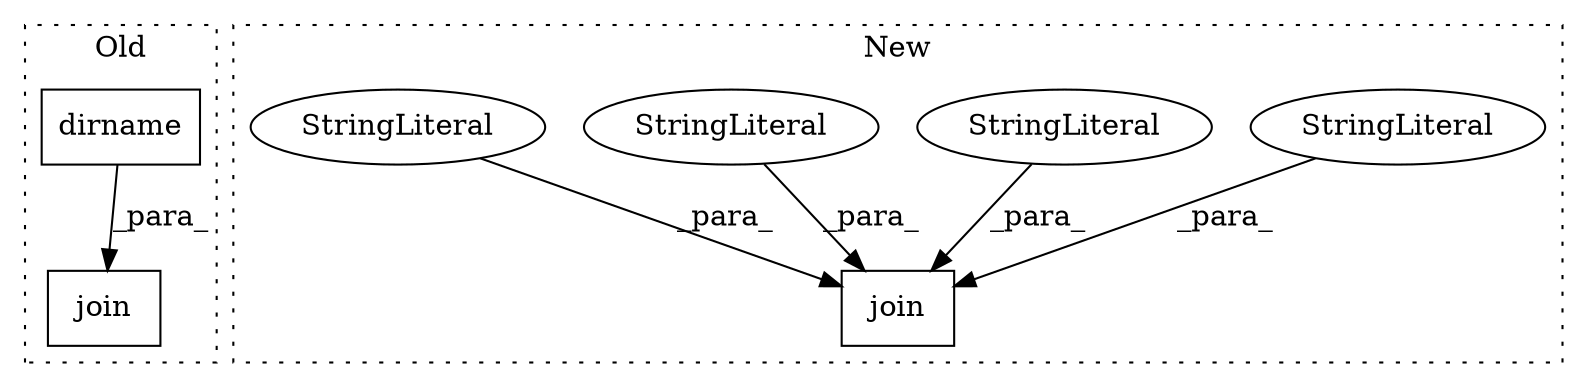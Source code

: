 digraph G {
subgraph cluster0 {
1 [label="dirname" a="32" s="460,476" l="8,1" shape="box"];
6 [label="join" a="32" s="450,508" l="5,1" shape="box"];
label = "Old";
style="dotted";
}
subgraph cluster1 {
2 [label="join" a="32" s="446,513" l="5,1" shape="box"];
3 [label="StringLiteral" a="45" s="482" l="4" shape="ellipse"];
4 [label="StringLiteral" a="45" s="494" l="19" shape="ellipse"];
5 [label="StringLiteral" a="45" s="487" l="6" shape="ellipse"];
7 [label="StringLiteral" a="45" s="477" l="4" shape="ellipse"];
label = "New";
style="dotted";
}
1 -> 6 [label="_para_"];
3 -> 2 [label="_para_"];
4 -> 2 [label="_para_"];
5 -> 2 [label="_para_"];
7 -> 2 [label="_para_"];
}